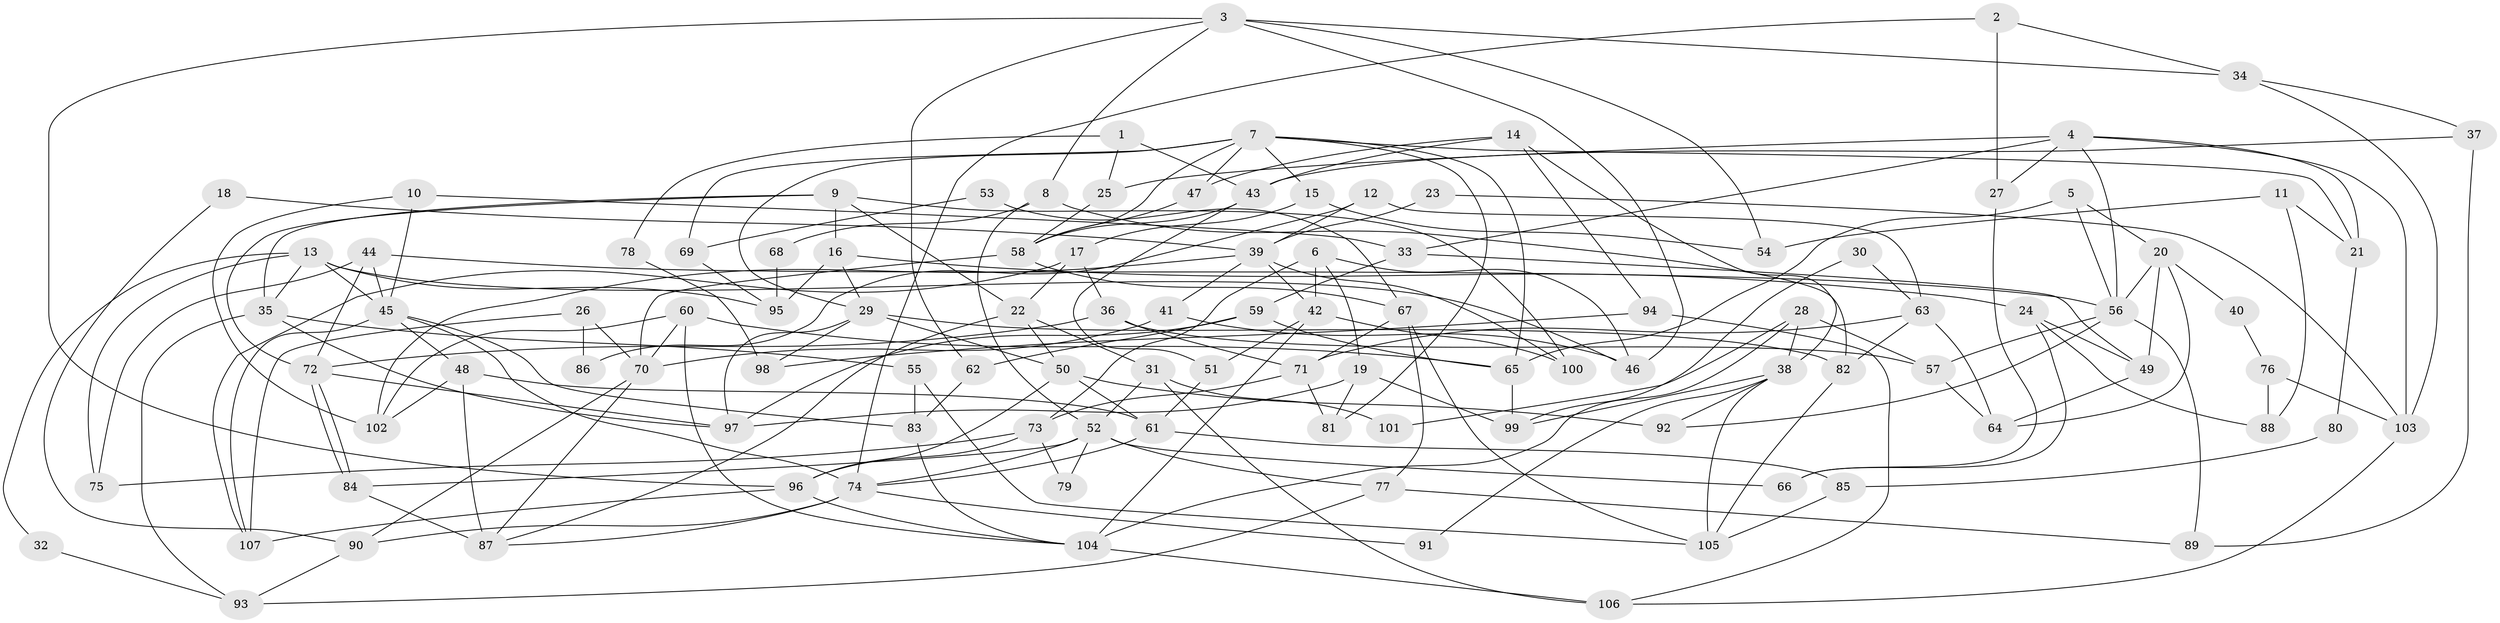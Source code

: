 // Generated by graph-tools (version 1.1) at 2025/14/03/09/25 04:14:57]
// undirected, 107 vertices, 214 edges
graph export_dot {
graph [start="1"]
  node [color=gray90,style=filled];
  1;
  2;
  3;
  4;
  5;
  6;
  7;
  8;
  9;
  10;
  11;
  12;
  13;
  14;
  15;
  16;
  17;
  18;
  19;
  20;
  21;
  22;
  23;
  24;
  25;
  26;
  27;
  28;
  29;
  30;
  31;
  32;
  33;
  34;
  35;
  36;
  37;
  38;
  39;
  40;
  41;
  42;
  43;
  44;
  45;
  46;
  47;
  48;
  49;
  50;
  51;
  52;
  53;
  54;
  55;
  56;
  57;
  58;
  59;
  60;
  61;
  62;
  63;
  64;
  65;
  66;
  67;
  68;
  69;
  70;
  71;
  72;
  73;
  74;
  75;
  76;
  77;
  78;
  79;
  80;
  81;
  82;
  83;
  84;
  85;
  86;
  87;
  88;
  89;
  90;
  91;
  92;
  93;
  94;
  95;
  96;
  97;
  98;
  99;
  100;
  101;
  102;
  103;
  104;
  105;
  106;
  107;
  1 -- 25;
  1 -- 43;
  1 -- 78;
  2 -- 74;
  2 -- 34;
  2 -- 27;
  3 -- 96;
  3 -- 8;
  3 -- 34;
  3 -- 46;
  3 -- 54;
  3 -- 62;
  4 -- 56;
  4 -- 103;
  4 -- 21;
  4 -- 25;
  4 -- 27;
  4 -- 33;
  5 -- 65;
  5 -- 56;
  5 -- 20;
  6 -- 73;
  6 -- 46;
  6 -- 19;
  6 -- 42;
  7 -- 58;
  7 -- 29;
  7 -- 15;
  7 -- 21;
  7 -- 47;
  7 -- 65;
  7 -- 69;
  7 -- 81;
  8 -- 82;
  8 -- 52;
  8 -- 68;
  9 -- 72;
  9 -- 100;
  9 -- 16;
  9 -- 22;
  9 -- 35;
  10 -- 45;
  10 -- 33;
  10 -- 102;
  11 -- 54;
  11 -- 21;
  11 -- 88;
  12 -- 63;
  12 -- 39;
  12 -- 86;
  13 -- 35;
  13 -- 46;
  13 -- 32;
  13 -- 45;
  13 -- 75;
  13 -- 95;
  14 -- 38;
  14 -- 47;
  14 -- 43;
  14 -- 94;
  15 -- 17;
  15 -- 54;
  16 -- 29;
  16 -- 24;
  16 -- 95;
  17 -- 36;
  17 -- 22;
  17 -- 107;
  18 -- 90;
  18 -- 39;
  19 -- 97;
  19 -- 81;
  19 -- 99;
  20 -- 64;
  20 -- 40;
  20 -- 49;
  20 -- 56;
  21 -- 80;
  22 -- 50;
  22 -- 31;
  22 -- 87;
  23 -- 103;
  23 -- 39;
  24 -- 66;
  24 -- 49;
  24 -- 88;
  25 -- 58;
  26 -- 107;
  26 -- 70;
  26 -- 86;
  27 -- 66;
  28 -- 104;
  28 -- 38;
  28 -- 57;
  28 -- 101;
  29 -- 97;
  29 -- 82;
  29 -- 50;
  29 -- 98;
  30 -- 99;
  30 -- 63;
  31 -- 52;
  31 -- 101;
  31 -- 106;
  32 -- 93;
  33 -- 49;
  33 -- 59;
  34 -- 37;
  34 -- 103;
  35 -- 97;
  35 -- 55;
  35 -- 93;
  36 -- 72;
  36 -- 71;
  36 -- 57;
  37 -- 89;
  37 -- 43;
  38 -- 92;
  38 -- 99;
  38 -- 91;
  38 -- 105;
  39 -- 42;
  39 -- 102;
  39 -- 41;
  39 -- 100;
  40 -- 76;
  41 -- 70;
  41 -- 46;
  42 -- 104;
  42 -- 51;
  42 -- 100;
  43 -- 51;
  43 -- 58;
  44 -- 45;
  44 -- 56;
  44 -- 72;
  44 -- 75;
  45 -- 48;
  45 -- 74;
  45 -- 83;
  45 -- 107;
  47 -- 58;
  48 -- 87;
  48 -- 102;
  48 -- 61;
  49 -- 64;
  50 -- 61;
  50 -- 92;
  50 -- 96;
  51 -- 61;
  52 -- 84;
  52 -- 74;
  52 -- 66;
  52 -- 77;
  52 -- 79;
  53 -- 67;
  53 -- 69;
  55 -- 105;
  55 -- 83;
  56 -- 57;
  56 -- 89;
  56 -- 92;
  57 -- 64;
  58 -- 70;
  58 -- 67;
  59 -- 62;
  59 -- 65;
  59 -- 97;
  60 -- 104;
  60 -- 65;
  60 -- 70;
  60 -- 102;
  61 -- 74;
  61 -- 85;
  62 -- 83;
  63 -- 71;
  63 -- 64;
  63 -- 82;
  65 -- 99;
  67 -- 71;
  67 -- 77;
  67 -- 105;
  68 -- 95;
  69 -- 95;
  70 -- 90;
  70 -- 87;
  71 -- 73;
  71 -- 81;
  72 -- 84;
  72 -- 84;
  72 -- 97;
  73 -- 96;
  73 -- 75;
  73 -- 79;
  74 -- 87;
  74 -- 90;
  74 -- 91;
  76 -- 103;
  76 -- 88;
  77 -- 89;
  77 -- 93;
  78 -- 98;
  80 -- 85;
  82 -- 105;
  83 -- 104;
  84 -- 87;
  85 -- 105;
  90 -- 93;
  94 -- 106;
  94 -- 98;
  96 -- 107;
  96 -- 104;
  103 -- 106;
  104 -- 106;
}
